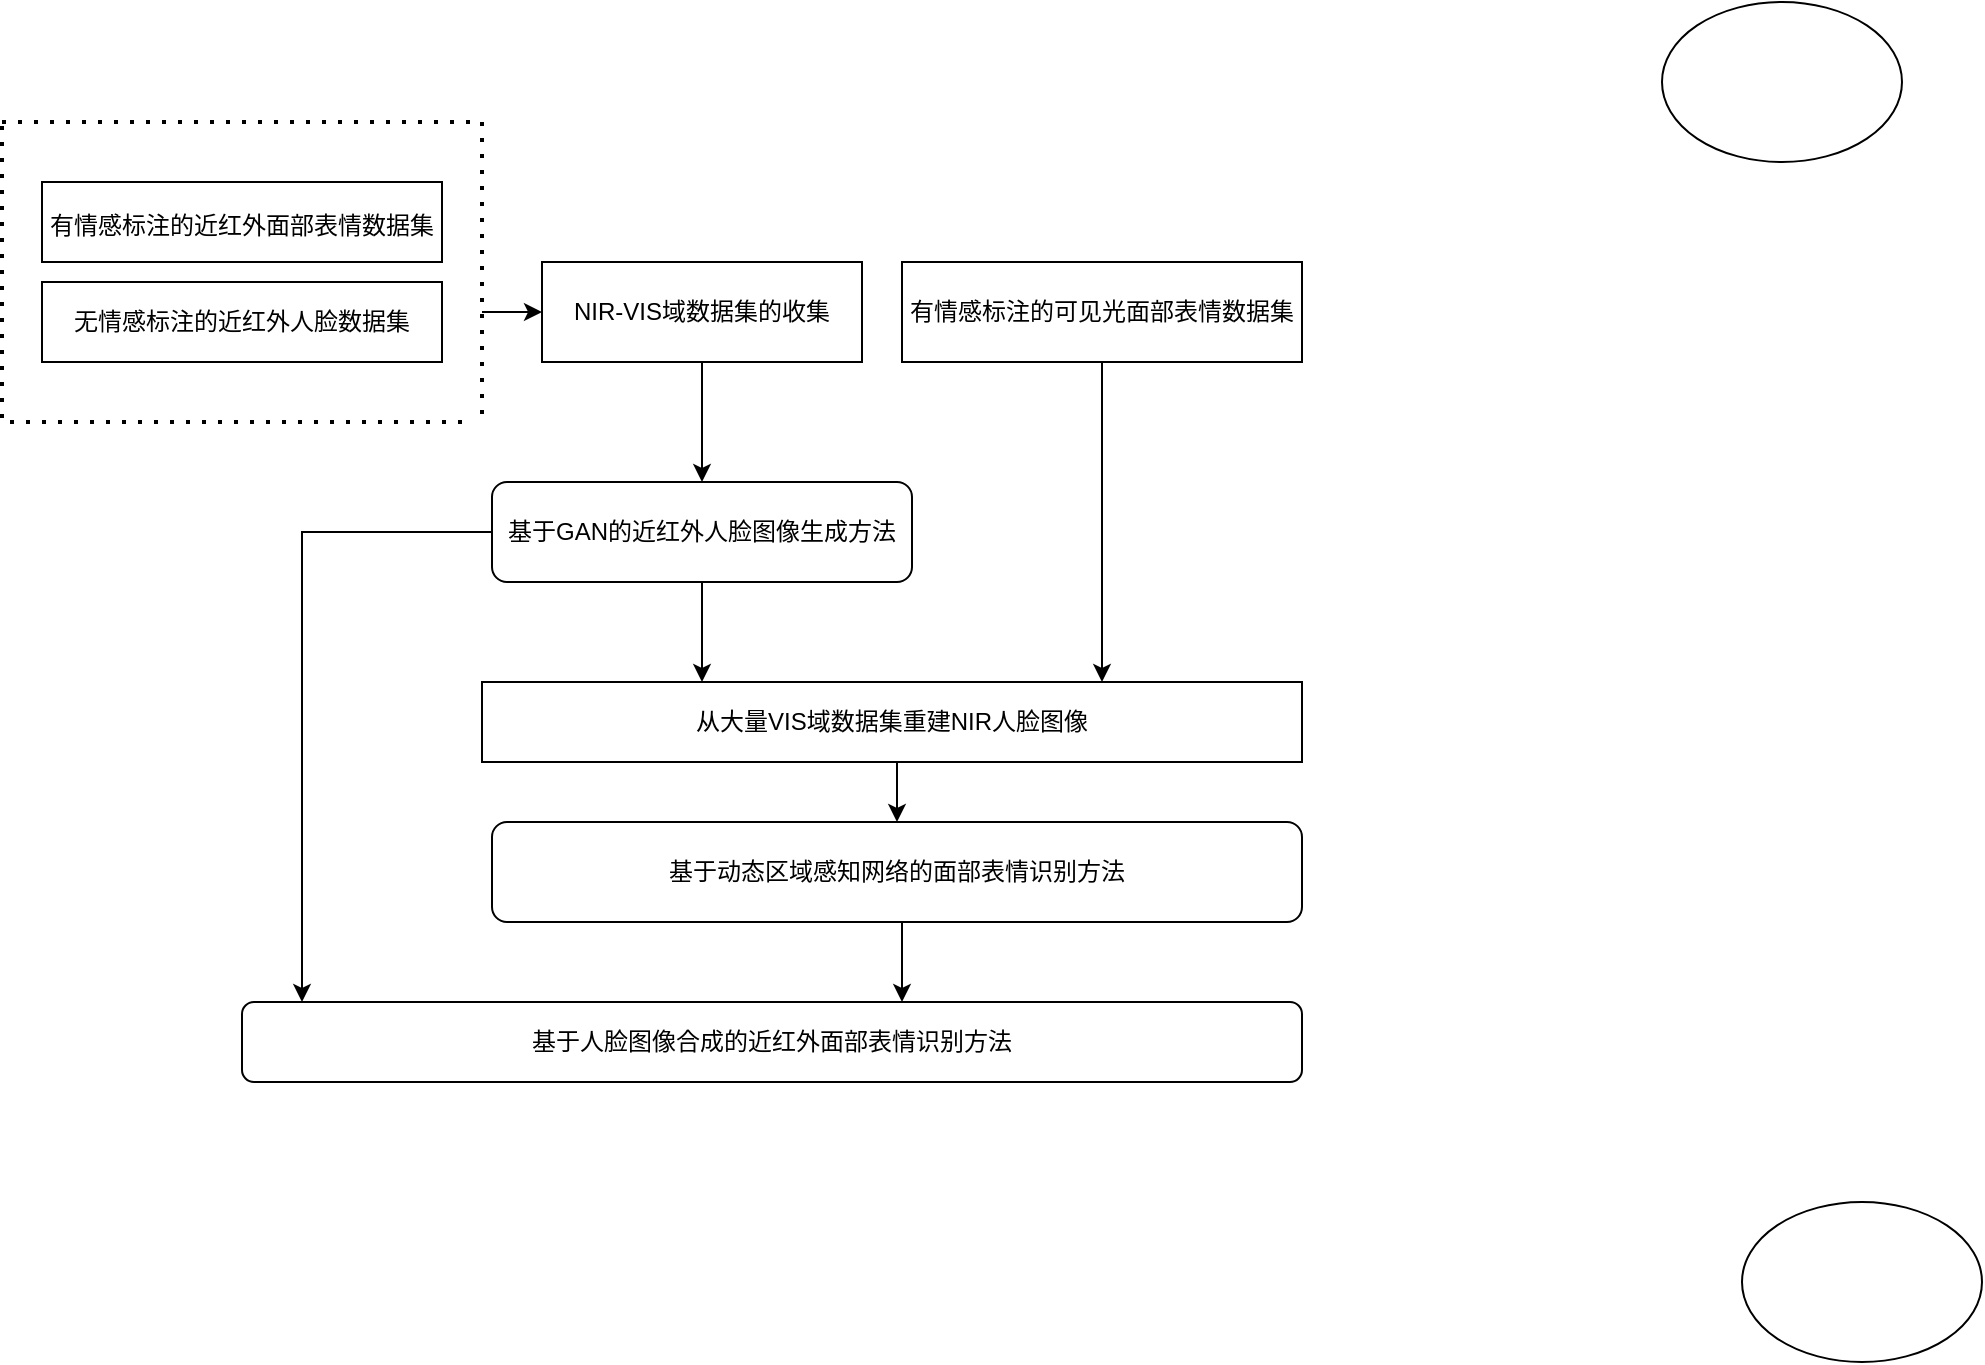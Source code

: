 <mxfile version="22.1.11" type="github">
  <diagram name="第 1 页" id="4MuG9dcFZqFzsOZIaR-n">
    <mxGraphModel dx="1193" dy="733" grid="1" gridSize="10" guides="1" tooltips="1" connect="1" arrows="1" fold="1" page="1" pageScale="1" pageWidth="2336" pageHeight="1654" math="0" shadow="0">
      <root>
        <mxCell id="0" />
        <mxCell id="1" parent="0" />
        <mxCell id="-VNiIBmOScgsrfv-4Jjd-1" value="NIR-VIS域数据集的收集" style="rounded=0;whiteSpace=wrap;html=1;" vertex="1" parent="1">
          <mxGeometry x="310" y="170" width="160" height="50" as="geometry" />
        </mxCell>
        <mxCell id="-VNiIBmOScgsrfv-4Jjd-3" value="有情感标注的近红外面部表情数据集&lt;span style=&quot;font-size:12.0pt;mso-bidi-font-size:14.0pt;&lt;br/&gt;font-family:宋体&quot;&gt;&lt;/span&gt;" style="rounded=0;whiteSpace=wrap;html=1;" vertex="1" parent="1">
          <mxGeometry x="60" y="130" width="200" height="40" as="geometry" />
        </mxCell>
        <mxCell id="-VNiIBmOScgsrfv-4Jjd-4" value="无情感标注的近红外人脸数据集" style="rounded=0;whiteSpace=wrap;html=1;" vertex="1" parent="1">
          <mxGeometry x="60" y="180" width="200" height="40" as="geometry" />
        </mxCell>
        <mxCell id="-VNiIBmOScgsrfv-4Jjd-5" value="有情感标注的可见光面部表情数据集" style="rounded=0;whiteSpace=wrap;html=1;" vertex="1" parent="1">
          <mxGeometry x="490" y="170" width="200" height="50" as="geometry" />
        </mxCell>
        <mxCell id="-VNiIBmOScgsrfv-4Jjd-6" value="" style="endArrow=none;dashed=1;html=1;dashPattern=1 3;strokeWidth=2;rounded=0;" edge="1" parent="1">
          <mxGeometry width="50" height="50" relative="1" as="geometry">
            <mxPoint x="40" y="100" as="sourcePoint" />
            <mxPoint x="280" y="250" as="targetPoint" />
            <Array as="points">
              <mxPoint x="280" y="100" />
            </Array>
          </mxGeometry>
        </mxCell>
        <mxCell id="-VNiIBmOScgsrfv-4Jjd-8" value="" style="endArrow=none;dashed=1;html=1;dashPattern=1 3;strokeWidth=2;rounded=0;" edge="1" parent="1">
          <mxGeometry width="50" height="50" relative="1" as="geometry">
            <mxPoint x="270" y="250" as="sourcePoint" />
            <mxPoint x="40" y="100" as="targetPoint" />
            <Array as="points">
              <mxPoint x="40" y="250" />
            </Array>
          </mxGeometry>
        </mxCell>
        <mxCell id="-VNiIBmOScgsrfv-4Jjd-9" value="" style="endArrow=classic;html=1;rounded=0;entryX=0;entryY=0.5;entryDx=0;entryDy=0;" edge="1" parent="1" target="-VNiIBmOScgsrfv-4Jjd-1">
          <mxGeometry width="50" height="50" relative="1" as="geometry">
            <mxPoint x="280" y="195" as="sourcePoint" />
            <mxPoint x="330" y="150" as="targetPoint" />
          </mxGeometry>
        </mxCell>
        <mxCell id="-VNiIBmOScgsrfv-4Jjd-10" value="" style="endArrow=classic;html=1;rounded=0;entryX=0.5;entryY=0;entryDx=0;entryDy=0;" edge="1" parent="1">
          <mxGeometry width="50" height="50" relative="1" as="geometry">
            <mxPoint x="390" y="220" as="sourcePoint" />
            <mxPoint x="390" y="280" as="targetPoint" />
          </mxGeometry>
        </mxCell>
        <mxCell id="-VNiIBmOScgsrfv-4Jjd-14" value="" style="endArrow=classic;html=1;rounded=0;" edge="1" parent="1">
          <mxGeometry width="50" height="50" relative="1" as="geometry">
            <mxPoint x="590" y="220" as="sourcePoint" />
            <mxPoint x="590" y="380" as="targetPoint" />
          </mxGeometry>
        </mxCell>
        <mxCell id="-VNiIBmOScgsrfv-4Jjd-15" value="" style="endArrow=classic;html=1;rounded=0;exitX=0.5;exitY=1;exitDx=0;exitDy=0;" edge="1" parent="1">
          <mxGeometry width="50" height="50" relative="1" as="geometry">
            <mxPoint x="390" y="330" as="sourcePoint" />
            <mxPoint x="390" y="380" as="targetPoint" />
          </mxGeometry>
        </mxCell>
        <mxCell id="-VNiIBmOScgsrfv-4Jjd-25" style="edgeStyle=orthogonalEdgeStyle;rounded=0;orthogonalLoop=1;jettySize=auto;html=1;exitX=0.5;exitY=1;exitDx=0;exitDy=0;entryX=0.5;entryY=0;entryDx=0;entryDy=0;" edge="1" parent="1" source="-VNiIBmOScgsrfv-4Jjd-16" target="-VNiIBmOScgsrfv-4Jjd-20">
          <mxGeometry relative="1" as="geometry" />
        </mxCell>
        <mxCell id="-VNiIBmOScgsrfv-4Jjd-16" value="从大量VIS域数据集重建NIR人脸图像" style="rounded=0;whiteSpace=wrap;html=1;" vertex="1" parent="1">
          <mxGeometry x="280" y="380" width="410" height="40" as="geometry" />
        </mxCell>
        <mxCell id="-VNiIBmOScgsrfv-4Jjd-19" value="基于GAN的近红外人脸图像生成方法" style="rounded=1;whiteSpace=wrap;html=1;" vertex="1" parent="1">
          <mxGeometry x="285" y="280" width="210" height="50" as="geometry" />
        </mxCell>
        <mxCell id="-VNiIBmOScgsrfv-4Jjd-20" value="基于动态区域感知网络的面部表情识别方法" style="rounded=1;whiteSpace=wrap;html=1;" vertex="1" parent="1">
          <mxGeometry x="285" y="450" width="405" height="50" as="geometry" />
        </mxCell>
        <mxCell id="-VNiIBmOScgsrfv-4Jjd-21" value="" style="endArrow=classic;html=1;rounded=0;exitX=0;exitY=0.5;exitDx=0;exitDy=0;" edge="1" parent="1" source="-VNiIBmOScgsrfv-4Jjd-19">
          <mxGeometry width="50" height="50" relative="1" as="geometry">
            <mxPoint x="280" y="310" as="sourcePoint" />
            <mxPoint x="190" y="540" as="targetPoint" />
            <Array as="points">
              <mxPoint x="190" y="305" />
              <mxPoint x="190" y="430" />
            </Array>
          </mxGeometry>
        </mxCell>
        <mxCell id="-VNiIBmOScgsrfv-4Jjd-23" value="基于人脸图像合成的近红外面部表情识别方法" style="rounded=1;whiteSpace=wrap;html=1;" vertex="1" parent="1">
          <mxGeometry x="160" y="540" width="530" height="40" as="geometry" />
        </mxCell>
        <mxCell id="-VNiIBmOScgsrfv-4Jjd-28" value="" style="endArrow=classic;html=1;rounded=0;exitX=0.5;exitY=1;exitDx=0;exitDy=0;" edge="1" parent="1">
          <mxGeometry width="50" height="50" relative="1" as="geometry">
            <mxPoint x="490" y="500" as="sourcePoint" />
            <mxPoint x="490" y="540" as="targetPoint" />
          </mxGeometry>
        </mxCell>
        <mxCell id="-VNiIBmOScgsrfv-4Jjd-29" value="" style="ellipse;whiteSpace=wrap;html=1;" vertex="1" parent="1">
          <mxGeometry x="870" y="40" width="120" height="80" as="geometry" />
        </mxCell>
        <mxCell id="-VNiIBmOScgsrfv-4Jjd-30" value="" style="ellipse;whiteSpace=wrap;html=1;" vertex="1" parent="1">
          <mxGeometry x="910" y="640" width="120" height="80" as="geometry" />
        </mxCell>
      </root>
    </mxGraphModel>
  </diagram>
</mxfile>
